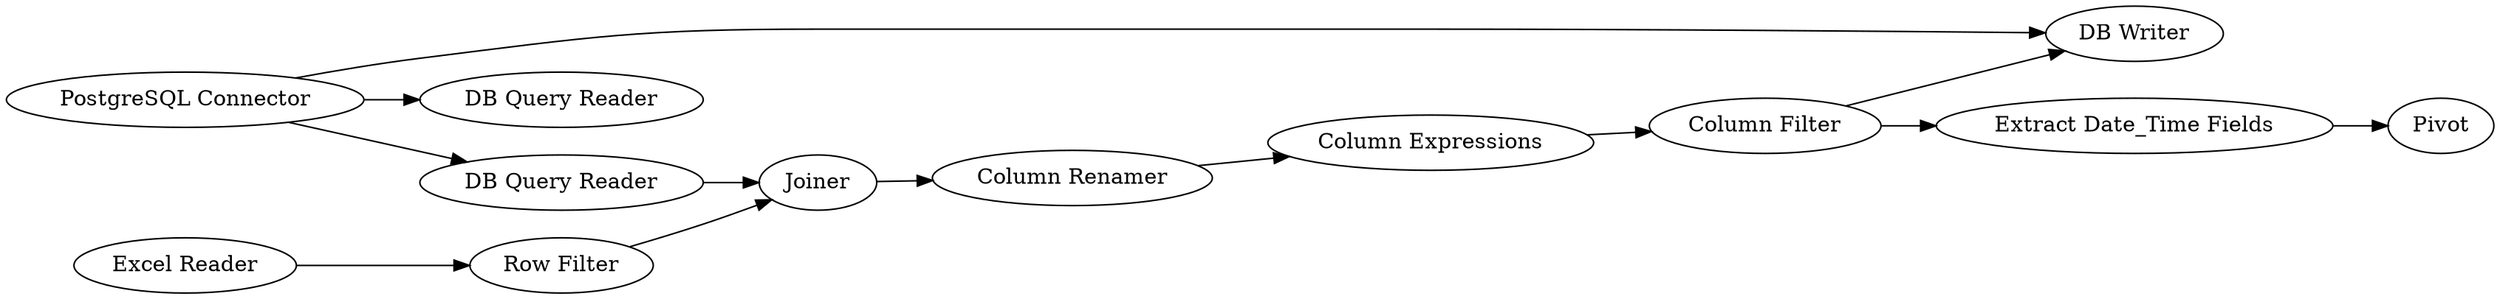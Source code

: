 digraph {
	44 -> 47
	13 -> 52
	48 -> 49
	13 -> 42
	43 -> 44
	13 -> 43
	14 -> 46
	46 -> 44
	47 -> 48
	54 -> 53
	49 -> 52
	49 -> 54
	48 [label="Column Expressions"]
	14 [label="Excel Reader"]
	43 [label="DB Query Reader"]
	13 [label="PostgreSQL Connector"]
	44 [label=Joiner]
	42 [label="DB Query Reader"]
	49 [label="Column Filter"]
	53 [label=Pivot]
	46 [label="Row Filter"]
	47 [label="Column Renamer"]
	54 [label="Extract Date_Time Fields"]
	52 [label="DB Writer"]
	rankdir=LR
}
